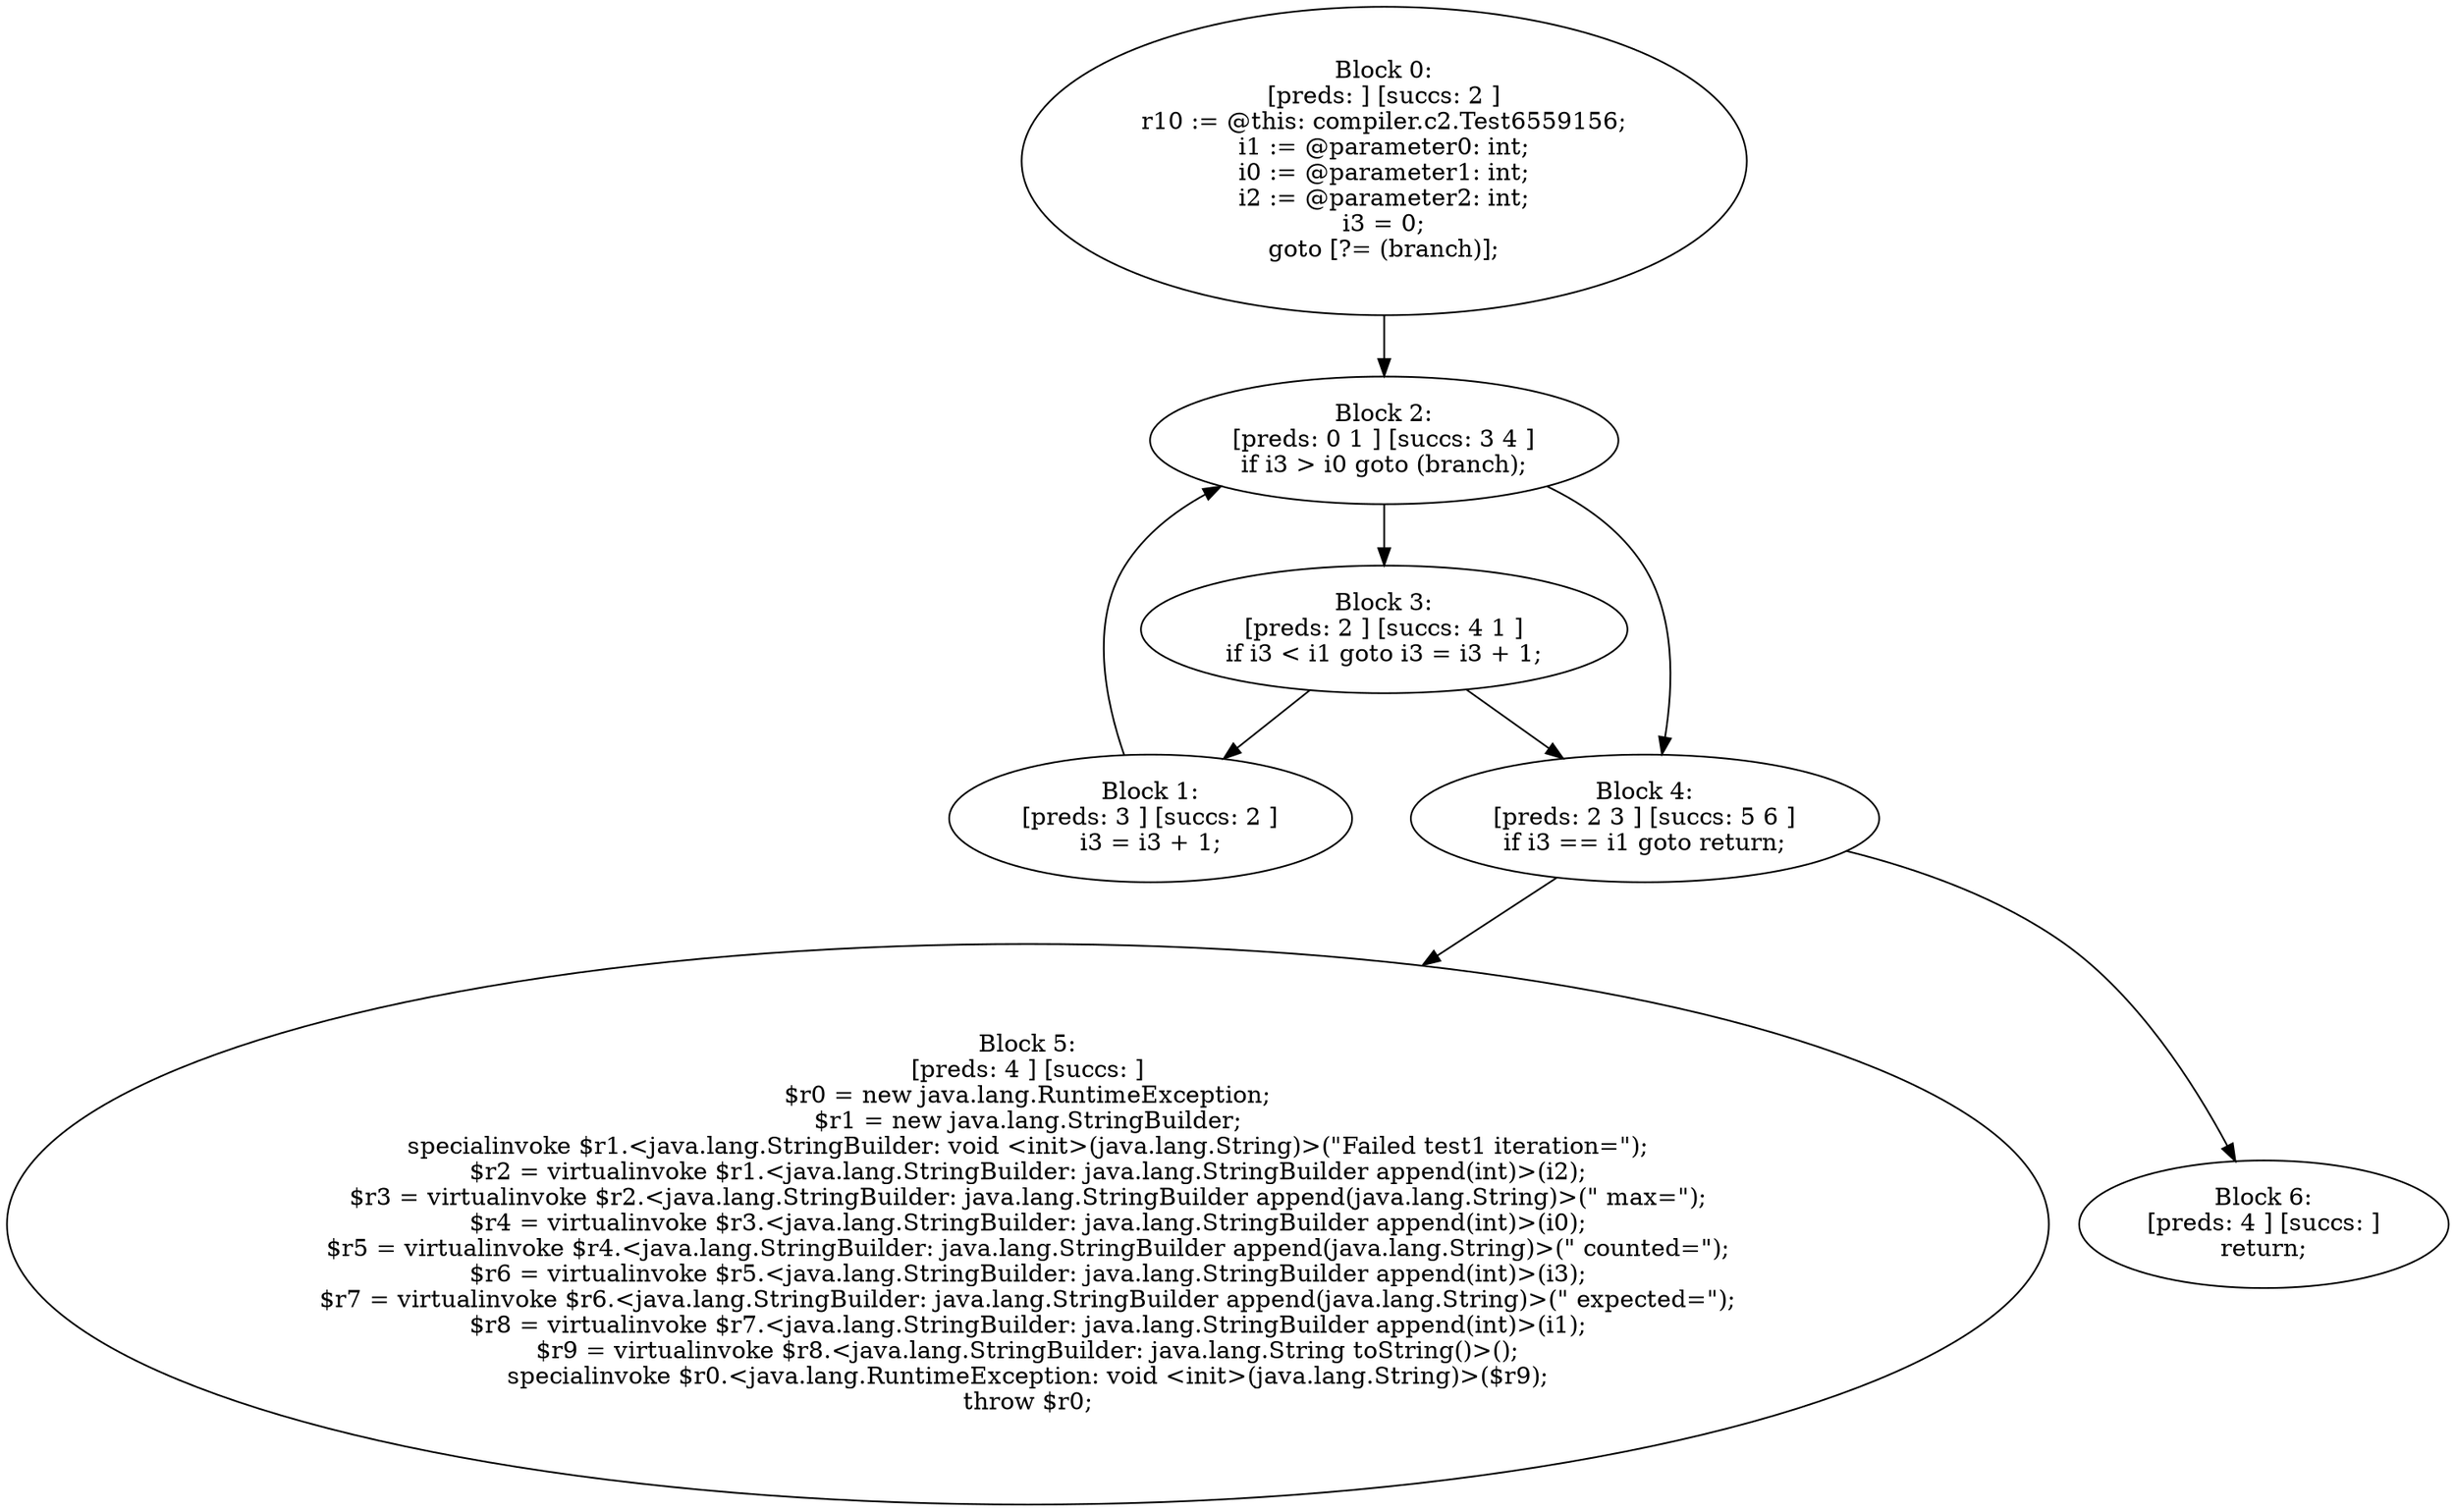 digraph "unitGraph" {
    "Block 0:
[preds: ] [succs: 2 ]
r10 := @this: compiler.c2.Test6559156;
i1 := @parameter0: int;
i0 := @parameter1: int;
i2 := @parameter2: int;
i3 = 0;
goto [?= (branch)];
"
    "Block 1:
[preds: 3 ] [succs: 2 ]
i3 = i3 + 1;
"
    "Block 2:
[preds: 0 1 ] [succs: 3 4 ]
if i3 > i0 goto (branch);
"
    "Block 3:
[preds: 2 ] [succs: 4 1 ]
if i3 < i1 goto i3 = i3 + 1;
"
    "Block 4:
[preds: 2 3 ] [succs: 5 6 ]
if i3 == i1 goto return;
"
    "Block 5:
[preds: 4 ] [succs: ]
$r0 = new java.lang.RuntimeException;
$r1 = new java.lang.StringBuilder;
specialinvoke $r1.<java.lang.StringBuilder: void <init>(java.lang.String)>(\"Failed test1 iteration=\");
$r2 = virtualinvoke $r1.<java.lang.StringBuilder: java.lang.StringBuilder append(int)>(i2);
$r3 = virtualinvoke $r2.<java.lang.StringBuilder: java.lang.StringBuilder append(java.lang.String)>(\" max=\");
$r4 = virtualinvoke $r3.<java.lang.StringBuilder: java.lang.StringBuilder append(int)>(i0);
$r5 = virtualinvoke $r4.<java.lang.StringBuilder: java.lang.StringBuilder append(java.lang.String)>(\" counted=\");
$r6 = virtualinvoke $r5.<java.lang.StringBuilder: java.lang.StringBuilder append(int)>(i3);
$r7 = virtualinvoke $r6.<java.lang.StringBuilder: java.lang.StringBuilder append(java.lang.String)>(\" expected=\");
$r8 = virtualinvoke $r7.<java.lang.StringBuilder: java.lang.StringBuilder append(int)>(i1);
$r9 = virtualinvoke $r8.<java.lang.StringBuilder: java.lang.String toString()>();
specialinvoke $r0.<java.lang.RuntimeException: void <init>(java.lang.String)>($r9);
throw $r0;
"
    "Block 6:
[preds: 4 ] [succs: ]
return;
"
    "Block 0:
[preds: ] [succs: 2 ]
r10 := @this: compiler.c2.Test6559156;
i1 := @parameter0: int;
i0 := @parameter1: int;
i2 := @parameter2: int;
i3 = 0;
goto [?= (branch)];
"->"Block 2:
[preds: 0 1 ] [succs: 3 4 ]
if i3 > i0 goto (branch);
";
    "Block 1:
[preds: 3 ] [succs: 2 ]
i3 = i3 + 1;
"->"Block 2:
[preds: 0 1 ] [succs: 3 4 ]
if i3 > i0 goto (branch);
";
    "Block 2:
[preds: 0 1 ] [succs: 3 4 ]
if i3 > i0 goto (branch);
"->"Block 3:
[preds: 2 ] [succs: 4 1 ]
if i3 < i1 goto i3 = i3 + 1;
";
    "Block 2:
[preds: 0 1 ] [succs: 3 4 ]
if i3 > i0 goto (branch);
"->"Block 4:
[preds: 2 3 ] [succs: 5 6 ]
if i3 == i1 goto return;
";
    "Block 3:
[preds: 2 ] [succs: 4 1 ]
if i3 < i1 goto i3 = i3 + 1;
"->"Block 4:
[preds: 2 3 ] [succs: 5 6 ]
if i3 == i1 goto return;
";
    "Block 3:
[preds: 2 ] [succs: 4 1 ]
if i3 < i1 goto i3 = i3 + 1;
"->"Block 1:
[preds: 3 ] [succs: 2 ]
i3 = i3 + 1;
";
    "Block 4:
[preds: 2 3 ] [succs: 5 6 ]
if i3 == i1 goto return;
"->"Block 5:
[preds: 4 ] [succs: ]
$r0 = new java.lang.RuntimeException;
$r1 = new java.lang.StringBuilder;
specialinvoke $r1.<java.lang.StringBuilder: void <init>(java.lang.String)>(\"Failed test1 iteration=\");
$r2 = virtualinvoke $r1.<java.lang.StringBuilder: java.lang.StringBuilder append(int)>(i2);
$r3 = virtualinvoke $r2.<java.lang.StringBuilder: java.lang.StringBuilder append(java.lang.String)>(\" max=\");
$r4 = virtualinvoke $r3.<java.lang.StringBuilder: java.lang.StringBuilder append(int)>(i0);
$r5 = virtualinvoke $r4.<java.lang.StringBuilder: java.lang.StringBuilder append(java.lang.String)>(\" counted=\");
$r6 = virtualinvoke $r5.<java.lang.StringBuilder: java.lang.StringBuilder append(int)>(i3);
$r7 = virtualinvoke $r6.<java.lang.StringBuilder: java.lang.StringBuilder append(java.lang.String)>(\" expected=\");
$r8 = virtualinvoke $r7.<java.lang.StringBuilder: java.lang.StringBuilder append(int)>(i1);
$r9 = virtualinvoke $r8.<java.lang.StringBuilder: java.lang.String toString()>();
specialinvoke $r0.<java.lang.RuntimeException: void <init>(java.lang.String)>($r9);
throw $r0;
";
    "Block 4:
[preds: 2 3 ] [succs: 5 6 ]
if i3 == i1 goto return;
"->"Block 6:
[preds: 4 ] [succs: ]
return;
";
}
